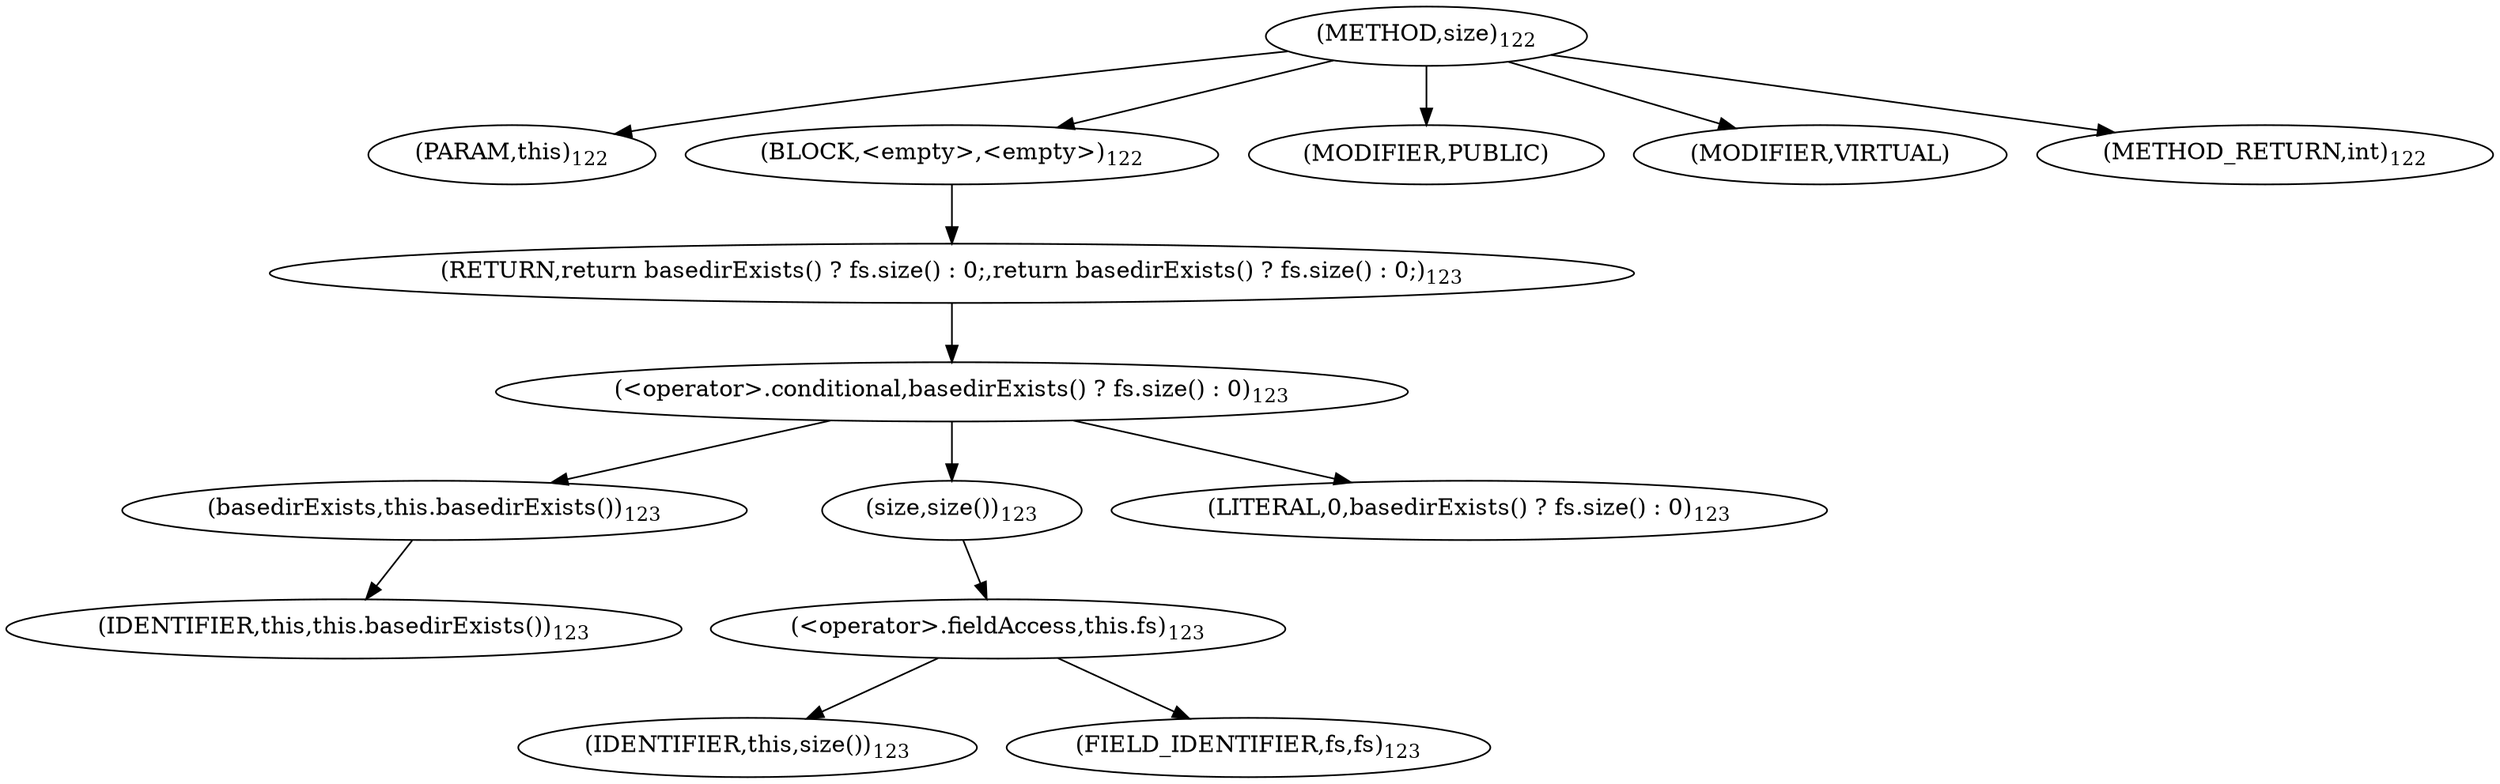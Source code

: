 digraph "size" {  
"169" [label = <(METHOD,size)<SUB>122</SUB>> ]
"18" [label = <(PARAM,this)<SUB>122</SUB>> ]
"170" [label = <(BLOCK,&lt;empty&gt;,&lt;empty&gt;)<SUB>122</SUB>> ]
"171" [label = <(RETURN,return basedirExists() ? fs.size() : 0;,return basedirExists() ? fs.size() : 0;)<SUB>123</SUB>> ]
"172" [label = <(&lt;operator&gt;.conditional,basedirExists() ? fs.size() : 0)<SUB>123</SUB>> ]
"173" [label = <(basedirExists,this.basedirExists())<SUB>123</SUB>> ]
"17" [label = <(IDENTIFIER,this,this.basedirExists())<SUB>123</SUB>> ]
"174" [label = <(size,size())<SUB>123</SUB>> ]
"175" [label = <(&lt;operator&gt;.fieldAccess,this.fs)<SUB>123</SUB>> ]
"176" [label = <(IDENTIFIER,this,size())<SUB>123</SUB>> ]
"177" [label = <(FIELD_IDENTIFIER,fs,fs)<SUB>123</SUB>> ]
"178" [label = <(LITERAL,0,basedirExists() ? fs.size() : 0)<SUB>123</SUB>> ]
"179" [label = <(MODIFIER,PUBLIC)> ]
"180" [label = <(MODIFIER,VIRTUAL)> ]
"181" [label = <(METHOD_RETURN,int)<SUB>122</SUB>> ]
  "169" -> "18" 
  "169" -> "170" 
  "169" -> "179" 
  "169" -> "180" 
  "169" -> "181" 
  "170" -> "171" 
  "171" -> "172" 
  "172" -> "173" 
  "172" -> "174" 
  "172" -> "178" 
  "173" -> "17" 
  "174" -> "175" 
  "175" -> "176" 
  "175" -> "177" 
}
